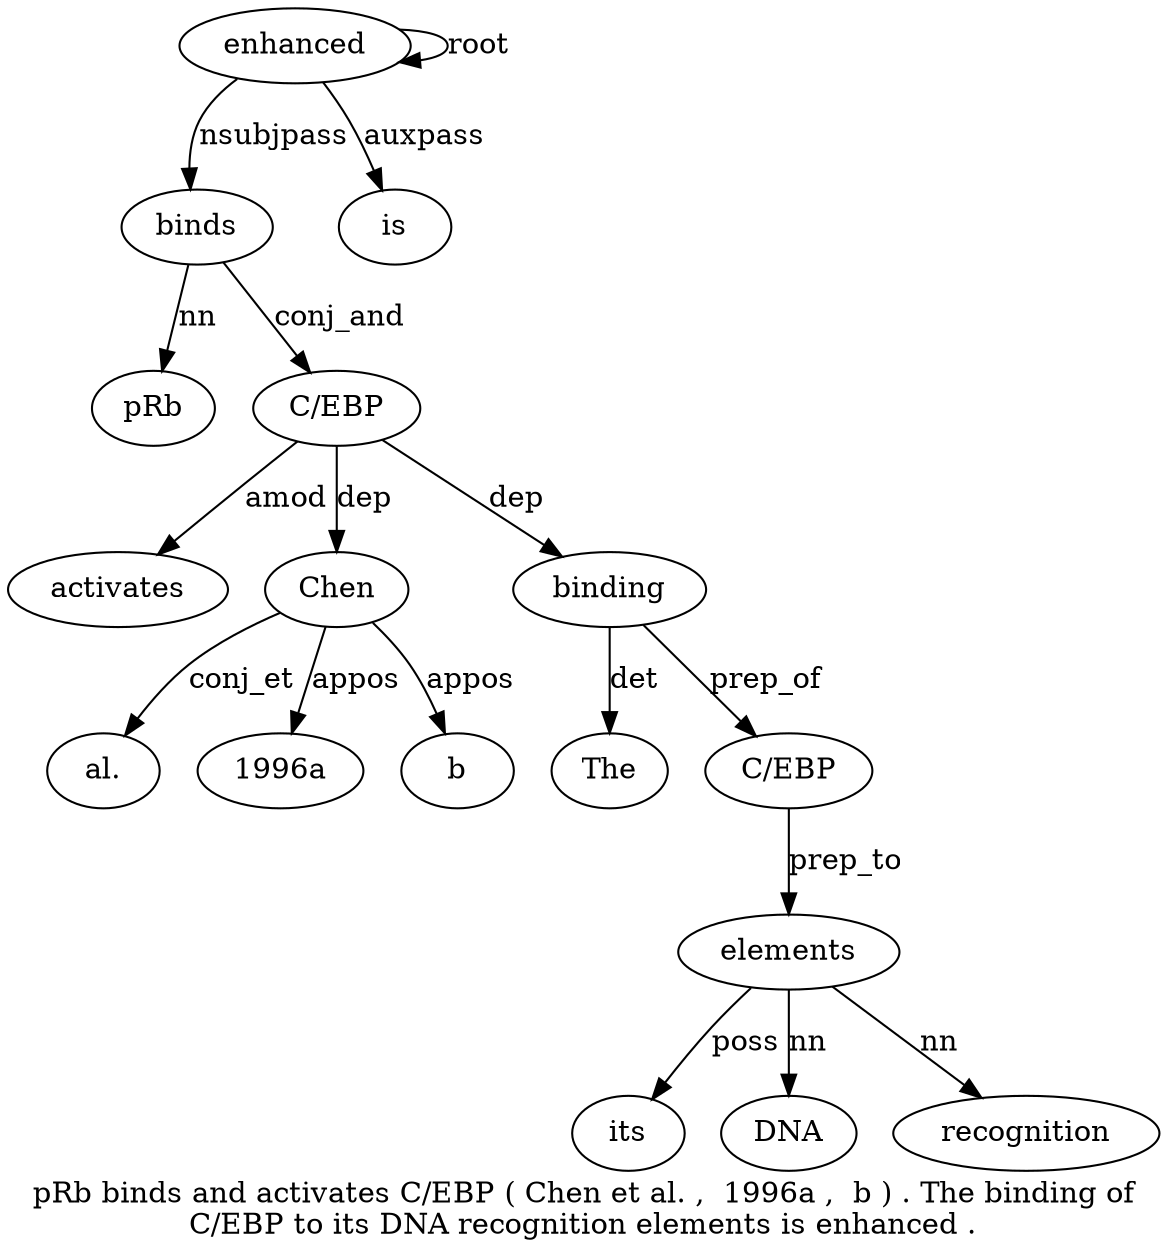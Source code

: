 digraph "pRb binds and activates C/EBP ( Chen et al. ,  1996a ,  b ) . The binding of C/EBP to its DNA recognition elements is enhanced ." {
label="pRb binds and activates C/EBP ( Chen et al. ,  1996a ,  b ) . The binding of
C/EBP to its DNA recognition elements is enhanced .";
binds2 [style=filled, fillcolor=white, label=binds];
pRb1 [style=filled, fillcolor=white, label=pRb];
binds2 -> pRb1  [label=nn];
enhanced26 [style=filled, fillcolor=white, label=enhanced];
enhanced26 -> binds2  [label=nsubjpass];
"C/EBP5" [style=filled, fillcolor=white, label="C/EBP"];
activates4 [style=filled, fillcolor=white, label=activates];
"C/EBP5" -> activates4  [label=amod];
binds2 -> "C/EBP5"  [label=conj_and];
Chen7 [style=filled, fillcolor=white, label=Chen];
"C/EBP5" -> Chen7  [label=dep];
"al.9" [style=filled, fillcolor=white, label="al."];
Chen7 -> "al.9"  [label=conj_et];
"1996a" [style=filled, fillcolor=white, label="1996a"];
Chen7 -> "1996a"  [label=appos];
b13 [style=filled, fillcolor=white, label=b];
Chen7 -> b13  [label=appos];
binding17 [style=filled, fillcolor=white, label=binding];
The16 [style=filled, fillcolor=white, label=The];
binding17 -> The16  [label=det];
"C/EBP5" -> binding17  [label=dep];
"C/EBP19" [style=filled, fillcolor=white, label="C/EBP"];
binding17 -> "C/EBP19"  [label=prep_of];
elements24 [style=filled, fillcolor=white, label=elements];
its21 [style=filled, fillcolor=white, label=its];
elements24 -> its21  [label=poss];
DNA22 [style=filled, fillcolor=white, label=DNA];
elements24 -> DNA22  [label=nn];
recognition23 [style=filled, fillcolor=white, label=recognition];
elements24 -> recognition23  [label=nn];
"C/EBP19" -> elements24  [label=prep_to];
is25 [style=filled, fillcolor=white, label=is];
enhanced26 -> is25  [label=auxpass];
enhanced26 -> enhanced26  [label=root];
}
